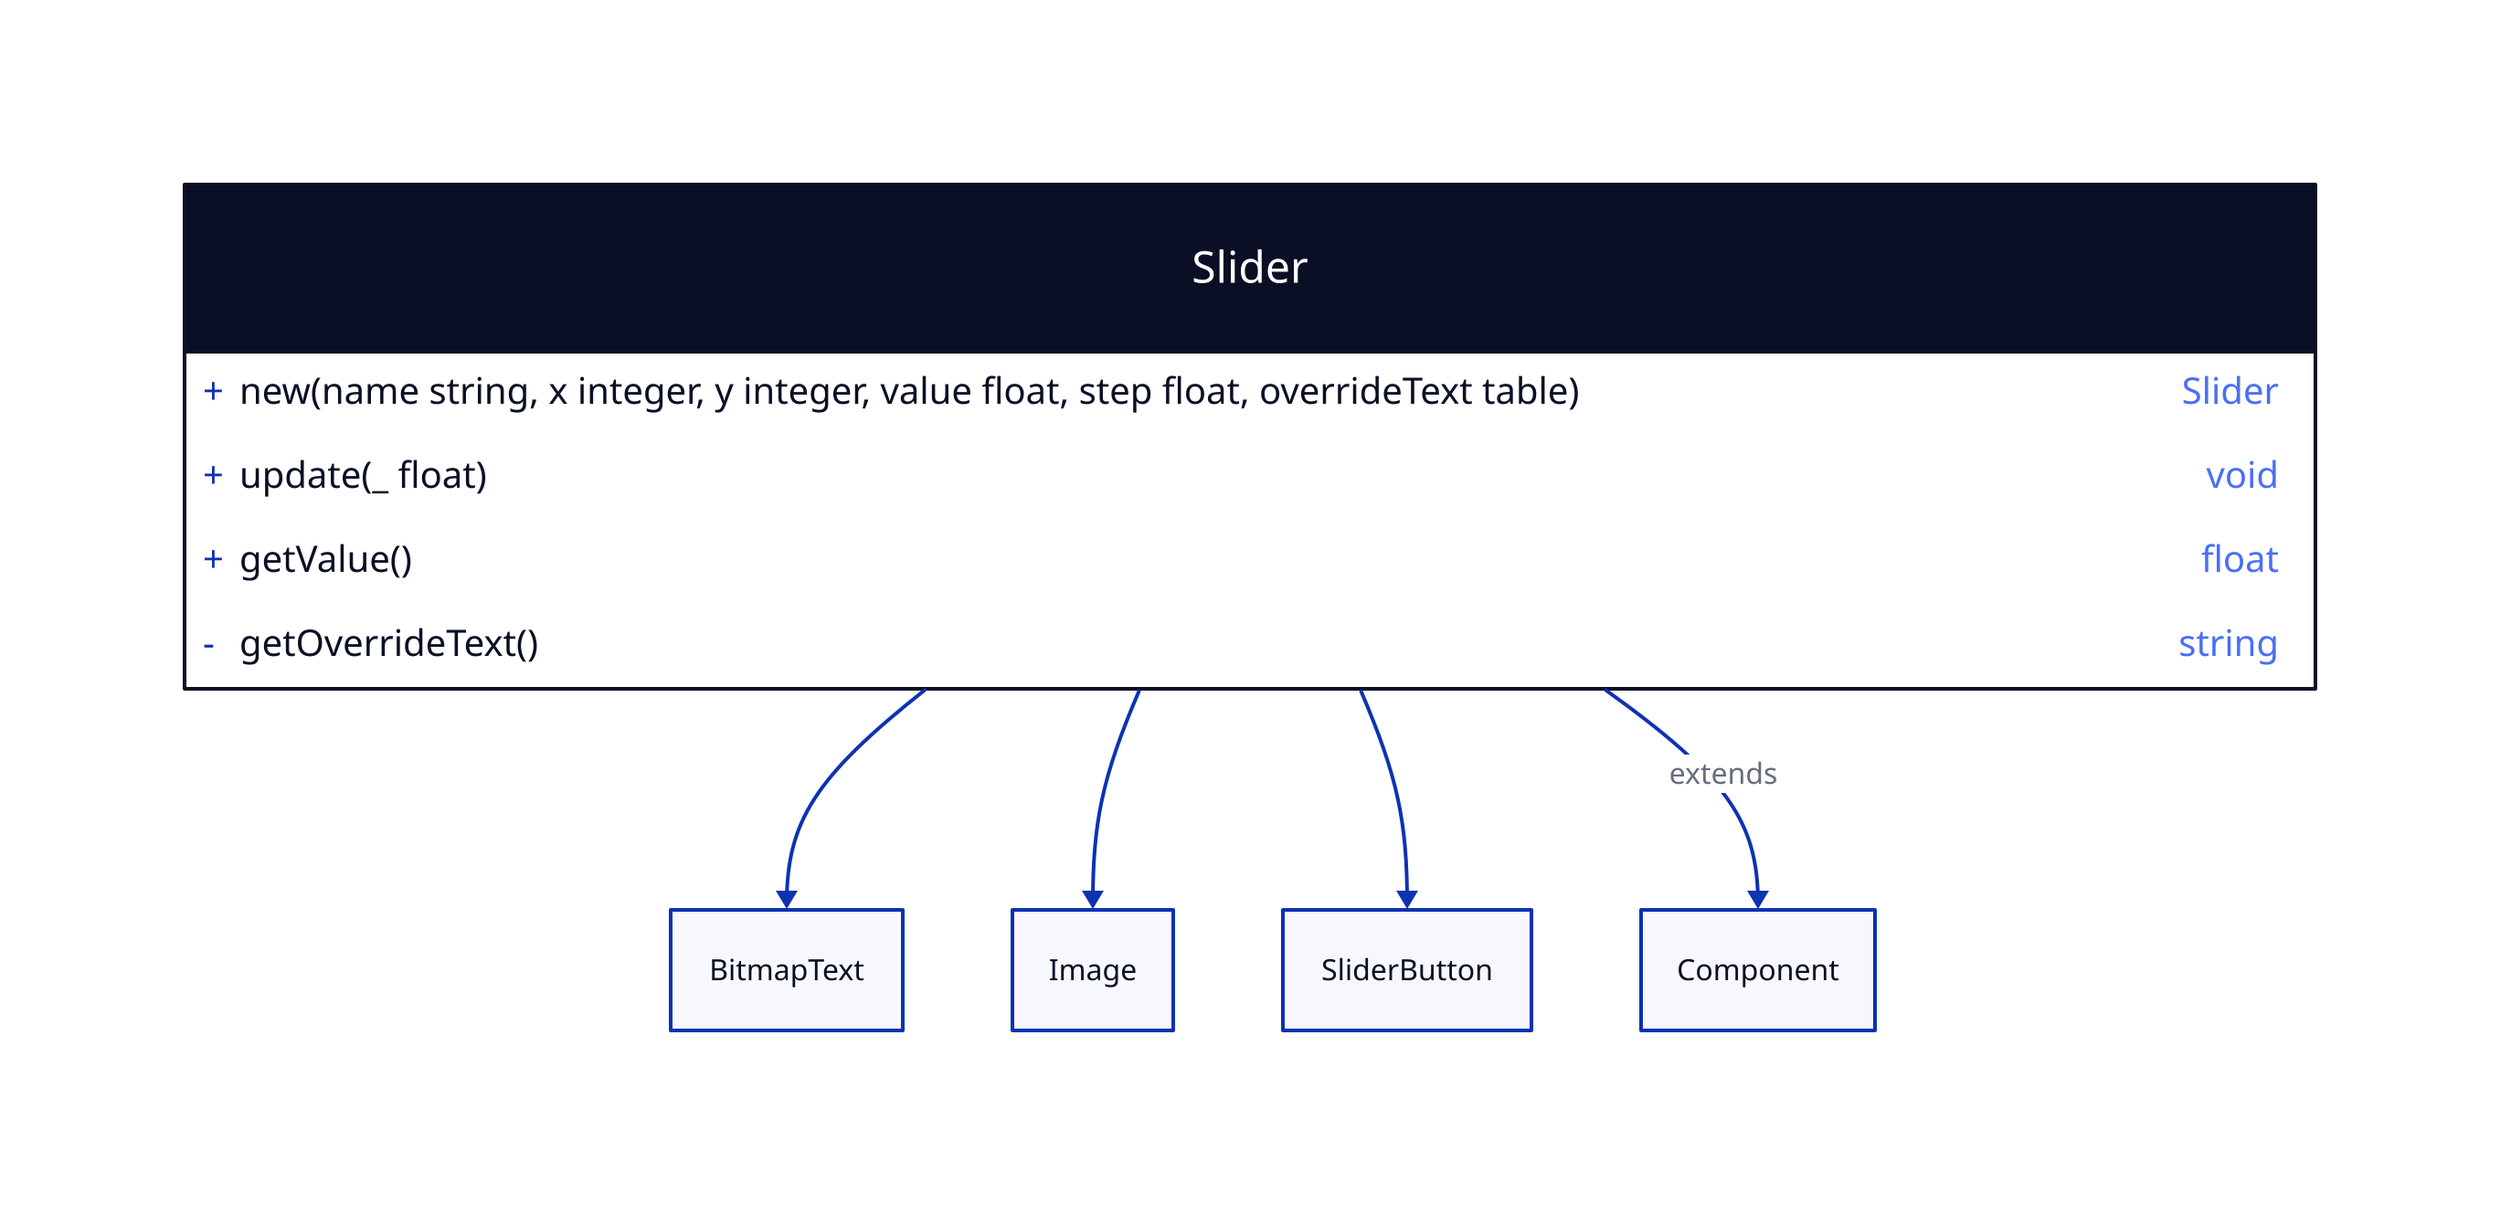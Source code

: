 Slider: {
  shape: class

  +new(name string, x integer, y integer, value float, step float, overrideText table): Slider

  +update(_ float): void
  +getValue(): float
  -getOverrideText(): string
}
Slider -> BitmapText
Slider -> Image
Slider -> SliderButton
Slider -> Component: extends
